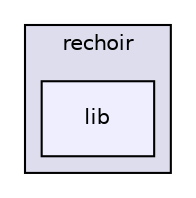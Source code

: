 digraph "gulp-src/node_modules/gulp/node_modules/liftoff/node_modules/rechoir/lib" {
  compound=true
  node [ fontsize="10", fontname="Helvetica"];
  edge [ labelfontsize="10", labelfontname="Helvetica"];
  subgraph clusterdir_8fee9cc3b9633f1ab93a3e861c2afb66 {
    graph [ bgcolor="#ddddee", pencolor="black", label="rechoir" fontname="Helvetica", fontsize="10", URL="dir_8fee9cc3b9633f1ab93a3e861c2afb66.html"]
  dir_0a24aea1b13cc0f72468b708576172f2 [shape=box, label="lib", style="filled", fillcolor="#eeeeff", pencolor="black", URL="dir_0a24aea1b13cc0f72468b708576172f2.html"];
  }
}
